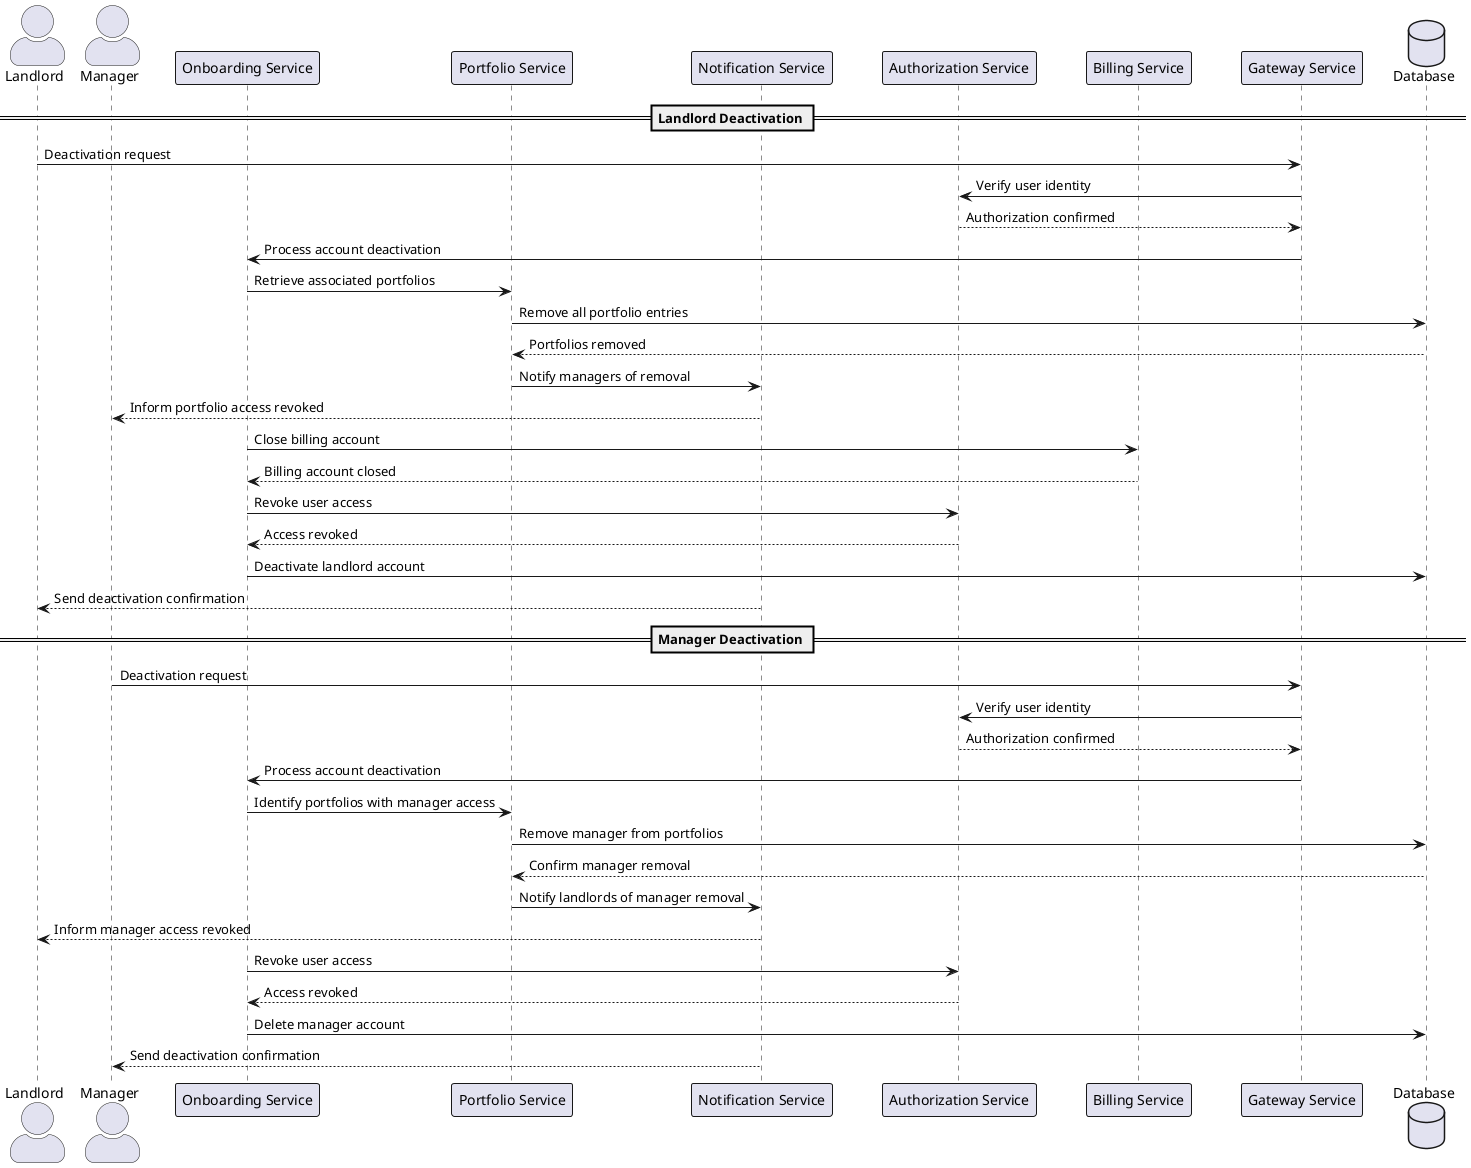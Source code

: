 @startuml
skinparam actorStyle awesome
skinparam participantPadding 20
skinparam participantBorderThickness 1

actor Landlord
actor Manager
participant "Onboarding Service" as OnboardingService
participant "Portfolio Service" as PortfolioService
participant "Notification Service" as NotificationService
participant "Authorization Service" as AuthorizationService
participant "Billing Service" as BillingService
participant "Gateway Service" as GatewayService
database "Database" as Database

== Landlord Deactivation ==
Landlord -> GatewayService: Deactivation request
GatewayService -> AuthorizationService: Verify user identity
AuthorizationService --> GatewayService: Authorization confirmed
GatewayService -> OnboardingService: Process account deactivation

OnboardingService -> PortfolioService: Retrieve associated portfolios
PortfolioService -> Database: Remove all portfolio entries
Database --> PortfolioService: Portfolios removed
PortfolioService -> NotificationService: Notify managers of removal
NotificationService --> Manager: Inform portfolio access revoked

OnboardingService -> BillingService: Close billing account
BillingService --> OnboardingService: Billing account closed

OnboardingService -> AuthorizationService: Revoke user access
AuthorizationService --> OnboardingService: Access revoked

OnboardingService -> Database: Deactivate landlord account
NotificationService --> Landlord: Send deactivation confirmation

== Manager Deactivation ==
Manager -> GatewayService: Deactivation request
GatewayService -> AuthorizationService: Verify user identity
AuthorizationService --> GatewayService: Authorization confirmed
GatewayService -> OnboardingService: Process account deactivation

OnboardingService -> PortfolioService: Identify portfolios with manager access
PortfolioService -> Database: Remove manager from portfolios
Database --> PortfolioService: Confirm manager removal
PortfolioService -> NotificationService: Notify landlords of manager removal
NotificationService --> Landlord: Inform manager access revoked

OnboardingService -> AuthorizationService: Revoke user access
AuthorizationService --> OnboardingService: Access revoked

OnboardingService -> Database: Delete manager account
NotificationService --> Manager: Send deactivation confirmation
@enduml